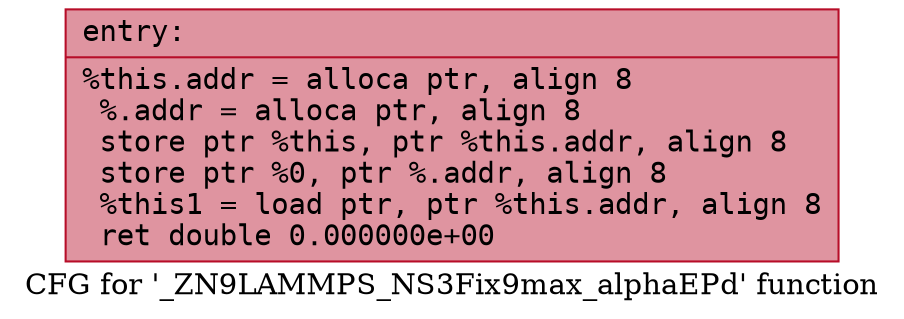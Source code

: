 digraph "CFG for '_ZN9LAMMPS_NS3Fix9max_alphaEPd' function" {
	label="CFG for '_ZN9LAMMPS_NS3Fix9max_alphaEPd' function";

	Node0x560f40da7eb0 [shape=record,color="#b70d28ff", style=filled, fillcolor="#b70d2870" fontname="Courier",label="{entry:\l|  %this.addr = alloca ptr, align 8\l  %.addr = alloca ptr, align 8\l  store ptr %this, ptr %this.addr, align 8\l  store ptr %0, ptr %.addr, align 8\l  %this1 = load ptr, ptr %this.addr, align 8\l  ret double 0.000000e+00\l}"];
}
